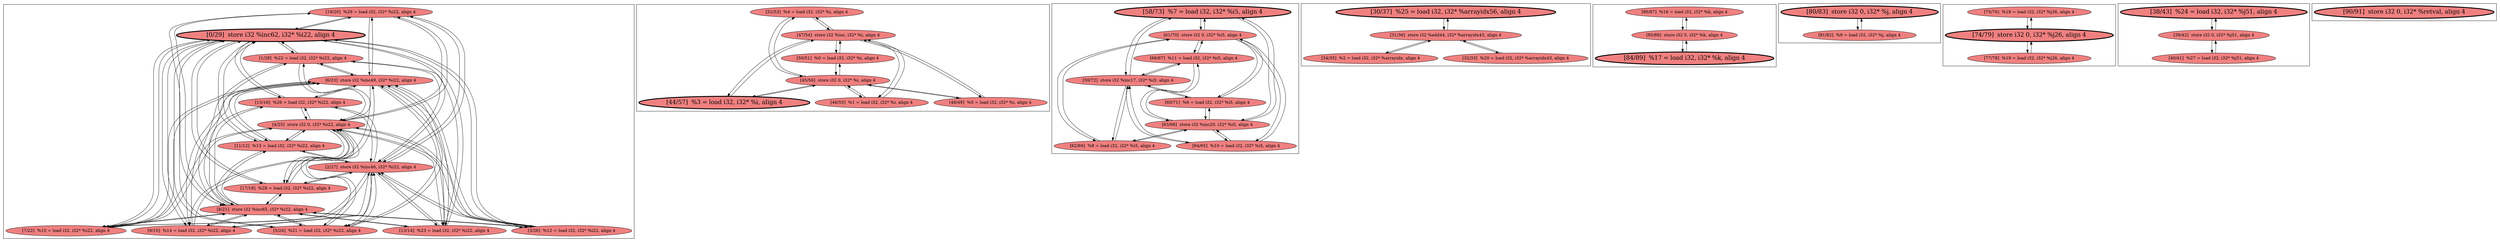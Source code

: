 
digraph G {



node147->node151 [ ]
node151->node147 [ ]
node161->node150 [ ]
node150->node161 [ ]
node175->node178 [ ]
node176->node177 [ ]
node177->node176 [ ]
node161->node153 [ ]
node156->node155 [ ]
node156->node161 [ ]
node187->node186 [ ]
node191->node192 [ ]
node178->node179 [ ]
node180->node176 [ ]
node176->node181 [ ]
node179->node178 [ ]
node189->node192 [ ]
node151->node159 [ ]
node178->node180 [ ]
node180->node178 [ ]
node151->node152 [ ]
node158->node153 [ ]
node151->node149 [ ]
node168->node169 [ ]
node152->node150 [ ]
node185->node191 [ ]
node192->node191 [ ]
node162->node164 [ ]
node174->node173 [ ]
node147->node150 [ ]
node158->node160 [ ]
node152->node160 [ ]
node150->node155 [ ]
node153->node158 [ ]
node192->node187 [ ]
node176->node180 [ ]
node158->node150 [ ]
node157->node156 [ ]
node188->node192 [ ]
node148->node156 [ ]
node161->node151 [ ]
node181->node178 [ ]
node187->node192 [ ]
node185->node188 [ ]
node153->node154 [ ]
node166->node169 [ ]
node151->node157 [ ]
node156->node159 [ ]
node184->node182 [ ]
node175->node176 [ ]
node155->node153 [ ]
node160->node157 [ ]
node157->node151 [ ]
node152->node153 [ ]
node169->node168 [ ]
node155->node151 [ ]
node176->node179 [ ]
node153->node155 [ ]
node156->node149 [ ]
node149->node156 [ ]
node186->node187 [ ]
node150->node158 [ ]
node154->node153 [ ]
node150->node148 [ ]
node159->node156 [ ]
node159->node150 [ ]
node171->node172 [ ]
node155->node156 [ ]
node191->node186 [ ]
node177->node178 [ ]
node187->node185 [ ]
node190->node185 [ ]
node190->node192 [ ]
node160->node149 [ ]
node150->node152 [ ]
node170->node172 [ ]
node189->node186 [ ]
node154->node156 [ ]
node150->node159 [ ]
node176->node175 [ ]
node164->node163 [ ]
node185->node190 [ ]
node182->node184 [ ]
node153->node152 [ ]
node164->node162 [ ]
node153->node157 [ ]
node156->node147 [ ]
node151->node154 [ ]
node179->node176 [ ]
node186->node191 [ ]
node147->node156 [ ]
node149->node151 [ ]
node158->node156 [ ]
node155->node160 [ ]
node157->node153 [ ]
node152->node151 [ ]
node160->node155 [ ]
node161->node156 [ ]
node191->node185 [ ]
node178->node177 [ ]
node156->node148 [ ]
node156->node152 [ ]
node151->node158 [ ]
node156->node157 [ ]
node190->node186 [ ]
node192->node190 [ ]
node186->node189 [ ]
node155->node150 [ ]
node192->node188 [ ]
node154->node160 [ ]
node163->node164 [ ]
node186->node190 [ ]
node172->node170 [ ]
node150->node147 [ ]
node158->node151 [ ]
node173->node174 [ ]
node185->node187 [ ]
node185->node189 [ ]
node153->node149 [ ]
node189->node185 [ ]
node157->node160 [ ]
node151->node161 [ ]
node182->node183 [ ]
node183->node182 [ ]
node159->node153 [ ]
node153->node159 [ ]
node159->node160 [ ]
node186->node188 [ ]
node157->node150 [ ]
node150->node157 [ ]
node151->node155 [ ]
node178->node181 [ ]
node159->node151 [ ]
node188->node185 [ ]
node192->node189 [ ]
node160->node152 [ ]
node181->node176 [ ]
node154->node151 [ ]
node156->node158 [ ]
node167->node169 [ ]
node169->node167 [ ]
node153->node161 [ ]
node152->node156 [ ]
node161->node160 [ ]
node160->node158 [ ]
node154->node150 [ ]
node153->node148 [ ]
node148->node153 [ ]
node149->node153 [ ]
node153->node147 [ ]
node160->node159 [ ]
node147->node153 [ ]
node150->node154 [ ]
node188->node186 [ ]
node169->node166 [ ]
node148->node150 [ ]
node160->node148 [ ]
node160->node161 [ ]
node149->node160 [ ]
node160->node154 [ ]
node148->node160 [ ]
node160->node147 [ ]
node147->node160 [ ]
node156->node154 [ ]
node172->node171 [ ]
node178->node175 [ ]
node148->node151 [ ]
node151->node148 [ ]
node150->node149 [ ]
node149->node150 [ ]


subgraph cluster8 {


node192 [fillcolor=lightcoral,label="[63/68]  store i32 %inc20, i32* %i5, align 4",shape=ellipse,style=filled ]
node191 [fillcolor=lightcoral,label="[64/65]  %10 = load i32, i32* %i5, align 4",shape=ellipse,style=filled ]
node185 [fillcolor=lightcoral,label="[59/72]  store i32 %inc17, i32* %i5, align 4",shape=ellipse,style=filled ]
node187 [penwidth=3.0,fontsize=20,fillcolor=lightcoral,label="[58/73]  %7 = load i32, i32* %i5, align 4",shape=ellipse,style=filled ]
node189 [fillcolor=lightcoral,label="[62/69]  %8 = load i32, i32* %i5, align 4",shape=ellipse,style=filled ]
node188 [fillcolor=lightcoral,label="[60/71]  %6 = load i32, i32* %i5, align 4",shape=ellipse,style=filled ]
node186 [fillcolor=lightcoral,label="[61/70]  store i32 0, i32* %i5, align 4",shape=ellipse,style=filled ]
node190 [fillcolor=lightcoral,label="[66/67]  %11 = load i32, i32* %i5, align 4",shape=ellipse,style=filled ]



}

subgraph cluster7 {


node184 [fillcolor=lightcoral,label="[75/76]  %18 = load i32, i32* %j26, align 4",shape=ellipse,style=filled ]
node182 [penwidth=3.0,fontsize=20,fillcolor=lightcoral,label="[74/79]  store i32 0, i32* %j26, align 4",shape=ellipse,style=filled ]
node183 [fillcolor=lightcoral,label="[77/78]  %19 = load i32, i32* %j26, align 4",shape=ellipse,style=filled ]



}

subgraph cluster6 {


node181 [fillcolor=lightcoral,label="[50/51]  %0 = load i32, i32* %i, align 4",shape=ellipse,style=filled ]
node176 [fillcolor=lightcoral,label="[45/56]  store i32 0, i32* %i, align 4",shape=ellipse,style=filled ]
node179 [fillcolor=lightcoral,label="[46/55]  %1 = load i32, i32* %i, align 4",shape=ellipse,style=filled ]
node175 [fillcolor=lightcoral,label="[52/53]  %4 = load i32, i32* %i, align 4",shape=ellipse,style=filled ]
node177 [penwidth=3.0,fontsize=20,fillcolor=lightcoral,label="[44/57]  %3 = load i32, i32* %i, align 4",shape=ellipse,style=filled ]
node178 [fillcolor=lightcoral,label="[47/54]  store i32 %inc, i32* %i, align 4",shape=ellipse,style=filled ]
node180 [fillcolor=lightcoral,label="[48/49]  %5 = load i32, i32* %i, align 4",shape=ellipse,style=filled ]



}

subgraph cluster0 {


node161 [fillcolor=lightcoral,label="[5/24]  %21 = load i32, i32* %i22, align 4",shape=ellipse,style=filled ]
node159 [fillcolor=lightcoral,label="[7/22]  %15 = load i32, i32* %i22, align 4",shape=ellipse,style=filled ]
node157 [fillcolor=lightcoral,label="[11/12]  %13 = load i32, i32* %i22, align 4",shape=ellipse,style=filled ]
node156 [fillcolor=lightcoral,label="[4/25]  store i32 0, i32* %i22, align 4",shape=ellipse,style=filled ]
node153 [fillcolor=lightcoral,label="[2/27]  store i32 %inc46, i32* %i22, align 4",shape=ellipse,style=filled ]
node155 [fillcolor=lightcoral,label="[3/26]  %12 = load i32, i32* %i22, align 4",shape=ellipse,style=filled ]
node148 [fillcolor=lightcoral,label="[15/16]  %26 = load i32, i32* %i22, align 4",shape=ellipse,style=filled ]
node154 [fillcolor=lightcoral,label="[1/28]  %22 = load i32, i32* %i22, align 4",shape=ellipse,style=filled ]
node152 [fillcolor=lightcoral,label="[13/14]  %23 = load i32, i32* %i22, align 4",shape=ellipse,style=filled ]
node147 [fillcolor=lightcoral,label="[19/20]  %29 = load i32, i32* %i22, align 4",shape=ellipse,style=filled ]
node160 [fillcolor=lightcoral,label="[6/23]  store i32 %inc49, i32* %i22, align 4",shape=ellipse,style=filled ]
node158 [fillcolor=lightcoral,label="[9/10]  %14 = load i32, i32* %i22, align 4",shape=ellipse,style=filled ]
node149 [fillcolor=lightcoral,label="[17/18]  %28 = load i32, i32* %i22, align 4",shape=ellipse,style=filled ]
node150 [fillcolor=lightcoral,label="[8/21]  store i32 %inc65, i32* %i22, align 4",shape=ellipse,style=filled ]
node151 [penwidth=3.0,fontsize=20,fillcolor=lightcoral,label="[0/29]  store i32 %inc62, i32* %i22, align 4",shape=ellipse,style=filled ]



}

subgraph cluster5 {


node174 [penwidth=3.0,fontsize=20,fillcolor=lightcoral,label="[80/83]  store i32 0, i32* %j, align 4",shape=ellipse,style=filled ]
node173 [fillcolor=lightcoral,label="[81/82]  %9 = load i32, i32* %j, align 4",shape=ellipse,style=filled ]



}

subgraph cluster1 {


node164 [fillcolor=lightcoral,label="[85/88]  store i32 0, i32* %k, align 4",shape=ellipse,style=filled ]
node162 [fillcolor=lightcoral,label="[86/87]  %16 = load i32, i32* %k, align 4",shape=ellipse,style=filled ]
node163 [penwidth=3.0,fontsize=20,fillcolor=lightcoral,label="[84/89]  %17 = load i32, i32* %k, align 4",shape=ellipse,style=filled ]



}

subgraph cluster2 {


node165 [penwidth=3.0,fontsize=20,fillcolor=lightcoral,label="[90/91]  store i32 0, i32* %retval, align 4",shape=ellipse,style=filled ]



}

subgraph cluster3 {


node169 [fillcolor=lightcoral,label="[31/36]  store i32 %add44, i32* %arrayidx43, align 4",shape=ellipse,style=filled ]
node168 [penwidth=3.0,fontsize=20,fillcolor=lightcoral,label="[30/37]  %25 = load i32, i32* %arrayidx56, align 4",shape=ellipse,style=filled ]
node166 [fillcolor=lightcoral,label="[34/35]  %2 = load i32, i32* %arrayidx, align 4",shape=ellipse,style=filled ]
node167 [fillcolor=lightcoral,label="[32/33]  %20 = load i32, i32* %arrayidx43, align 4",shape=ellipse,style=filled ]



}

subgraph cluster4 {


node172 [fillcolor=lightcoral,label="[39/42]  store i32 0, i32* %j51, align 4",shape=ellipse,style=filled ]
node170 [fillcolor=lightcoral,label="[40/41]  %27 = load i32, i32* %j51, align 4",shape=ellipse,style=filled ]
node171 [penwidth=3.0,fontsize=20,fillcolor=lightcoral,label="[38/43]  %24 = load i32, i32* %j51, align 4",shape=ellipse,style=filled ]



}

}
